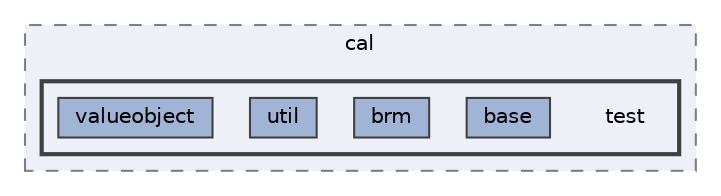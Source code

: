 digraph "repository/cal-testing/src/test/java/com/sterlite/cal/test"
{
 // LATEX_PDF_SIZE
  bgcolor="transparent";
  edge [fontname=Helvetica,fontsize=10,labelfontname=Helvetica,labelfontsize=10];
  node [fontname=Helvetica,fontsize=10,shape=box,height=0.2,width=0.4];
  compound=true
  subgraph clusterdir_6c9bc2cdf86e59d6bda5801de3c2db24 {
    graph [ bgcolor="#edf0f7", pencolor="grey50", label="cal", fontname=Helvetica,fontsize=10 style="filled,dashed", URL="dir_6c9bc2cdf86e59d6bda5801de3c2db24.html",tooltip=""]
  subgraph clusterdir_bc5bad33ea7ced516d34454689b487e3 {
    graph [ bgcolor="#edf0f7", pencolor="grey25", label="", fontname=Helvetica,fontsize=10 style="filled,bold", URL="dir_bc5bad33ea7ced516d34454689b487e3.html",tooltip=""]
    dir_bc5bad33ea7ced516d34454689b487e3 [shape=plaintext, label="test"];
  dir_e666839ea4e21ba33b94427eedad5e31 [label="base", fillcolor="#a2b4d6", color="grey25", style="filled", URL="dir_e666839ea4e21ba33b94427eedad5e31.html",tooltip=""];
  dir_ee00c207d6712e53381f7d2f64d226ff [label="brm", fillcolor="#a2b4d6", color="grey25", style="filled", URL="dir_ee00c207d6712e53381f7d2f64d226ff.html",tooltip=""];
  dir_e9af7f2379201fa755267ed98552d029 [label="util", fillcolor="#a2b4d6", color="grey25", style="filled", URL="dir_e9af7f2379201fa755267ed98552d029.html",tooltip=""];
  dir_747230cba0771345943e0147ce10974c [label="valueobject", fillcolor="#a2b4d6", color="grey25", style="filled", URL="dir_747230cba0771345943e0147ce10974c.html",tooltip=""];
  }
  }
}
